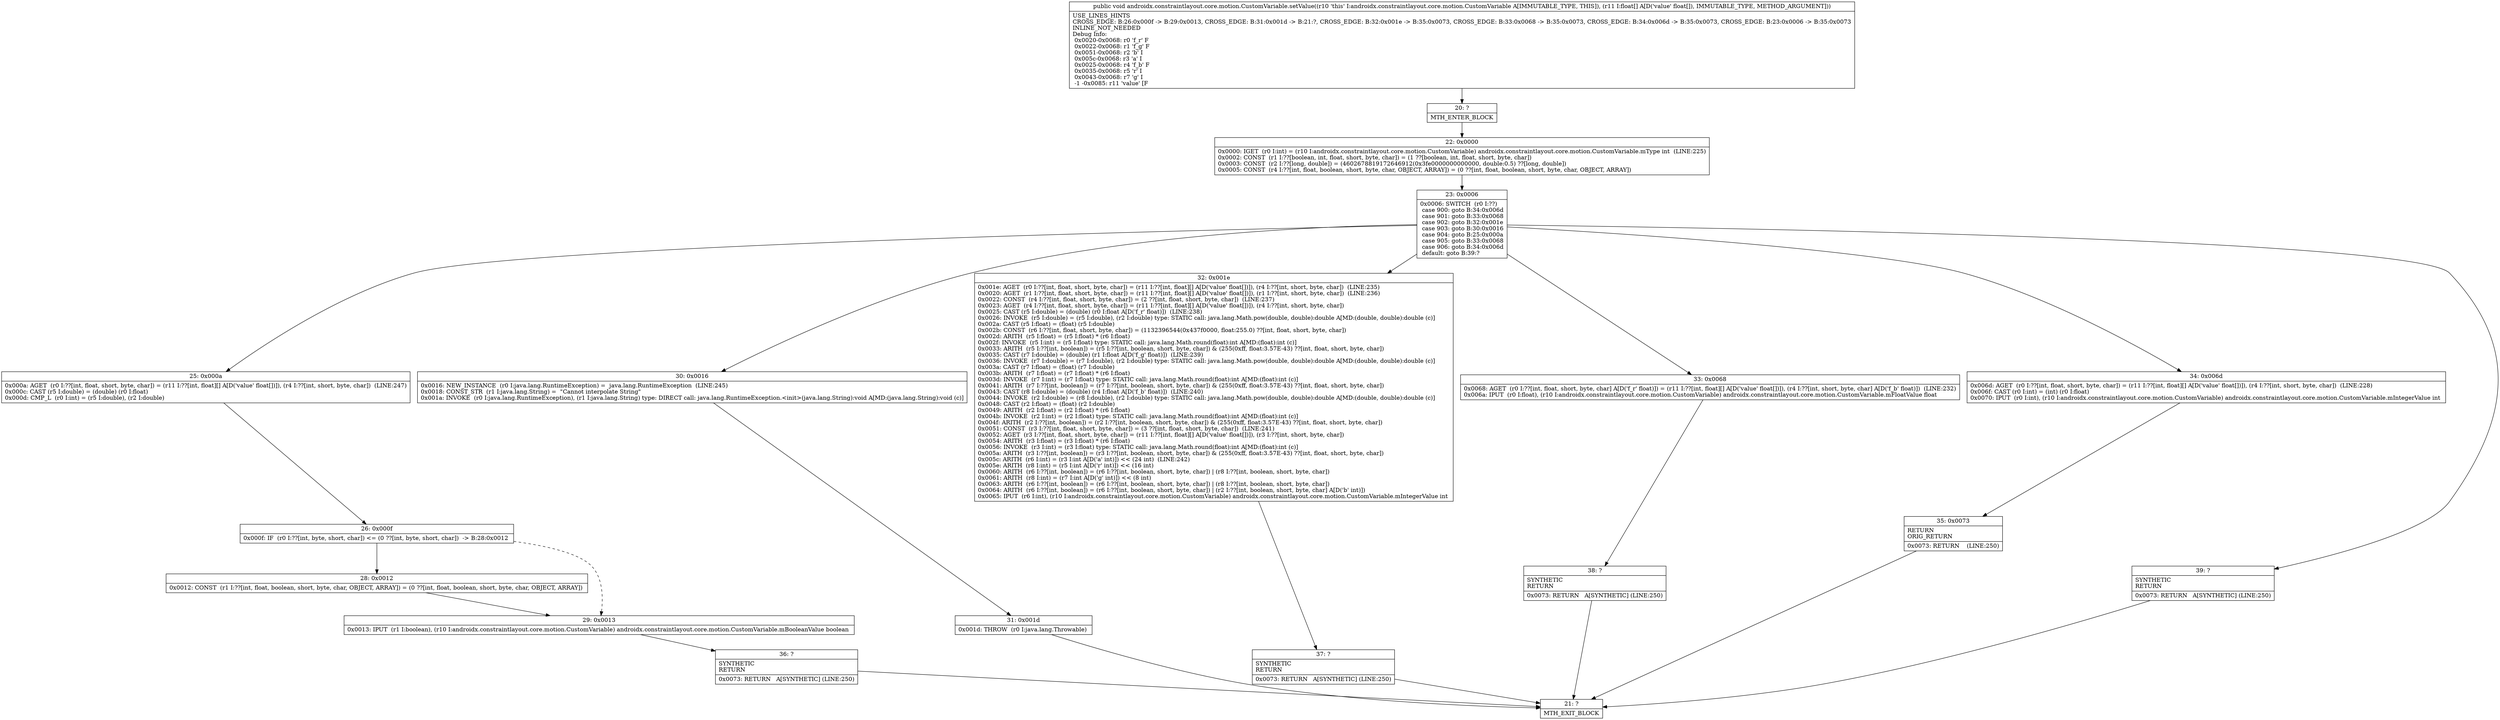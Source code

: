 digraph "CFG forandroidx.constraintlayout.core.motion.CustomVariable.setValue([F)V" {
Node_20 [shape=record,label="{20\:\ ?|MTH_ENTER_BLOCK\l}"];
Node_22 [shape=record,label="{22\:\ 0x0000|0x0000: IGET  (r0 I:int) = (r10 I:androidx.constraintlayout.core.motion.CustomVariable) androidx.constraintlayout.core.motion.CustomVariable.mType int  (LINE:225)\l0x0002: CONST  (r1 I:??[boolean, int, float, short, byte, char]) = (1 ??[boolean, int, float, short, byte, char]) \l0x0003: CONST  (r2 I:??[long, double]) = (4602678819172646912(0x3fe0000000000000, double:0.5) ??[long, double]) \l0x0005: CONST  (r4 I:??[int, float, boolean, short, byte, char, OBJECT, ARRAY]) = (0 ??[int, float, boolean, short, byte, char, OBJECT, ARRAY]) \l}"];
Node_23 [shape=record,label="{23\:\ 0x0006|0x0006: SWITCH  (r0 I:??)\l case 900: goto B:34:0x006d\l case 901: goto B:33:0x0068\l case 902: goto B:32:0x001e\l case 903: goto B:30:0x0016\l case 904: goto B:25:0x000a\l case 905: goto B:33:0x0068\l case 906: goto B:34:0x006d\l default: goto B:39:? \l}"];
Node_25 [shape=record,label="{25\:\ 0x000a|0x000a: AGET  (r0 I:??[int, float, short, byte, char]) = (r11 I:??[int, float][] A[D('value' float[])]), (r4 I:??[int, short, byte, char])  (LINE:247)\l0x000c: CAST (r5 I:double) = (double) (r0 I:float) \l0x000d: CMP_L  (r0 I:int) = (r5 I:double), (r2 I:double) \l}"];
Node_26 [shape=record,label="{26\:\ 0x000f|0x000f: IF  (r0 I:??[int, byte, short, char]) \<= (0 ??[int, byte, short, char])  \-\> B:28:0x0012 \l}"];
Node_28 [shape=record,label="{28\:\ 0x0012|0x0012: CONST  (r1 I:??[int, float, boolean, short, byte, char, OBJECT, ARRAY]) = (0 ??[int, float, boolean, short, byte, char, OBJECT, ARRAY]) \l}"];
Node_29 [shape=record,label="{29\:\ 0x0013|0x0013: IPUT  (r1 I:boolean), (r10 I:androidx.constraintlayout.core.motion.CustomVariable) androidx.constraintlayout.core.motion.CustomVariable.mBooleanValue boolean \l}"];
Node_36 [shape=record,label="{36\:\ ?|SYNTHETIC\lRETURN\l|0x0073: RETURN   A[SYNTHETIC] (LINE:250)\l}"];
Node_21 [shape=record,label="{21\:\ ?|MTH_EXIT_BLOCK\l}"];
Node_30 [shape=record,label="{30\:\ 0x0016|0x0016: NEW_INSTANCE  (r0 I:java.lang.RuntimeException) =  java.lang.RuntimeException  (LINE:245)\l0x0018: CONST_STR  (r1 I:java.lang.String) =  \"Cannot interpolate String\" \l0x001a: INVOKE  (r0 I:java.lang.RuntimeException), (r1 I:java.lang.String) type: DIRECT call: java.lang.RuntimeException.\<init\>(java.lang.String):void A[MD:(java.lang.String):void (c)]\l}"];
Node_31 [shape=record,label="{31\:\ 0x001d|0x001d: THROW  (r0 I:java.lang.Throwable) \l}"];
Node_32 [shape=record,label="{32\:\ 0x001e|0x001e: AGET  (r0 I:??[int, float, short, byte, char]) = (r11 I:??[int, float][] A[D('value' float[])]), (r4 I:??[int, short, byte, char])  (LINE:235)\l0x0020: AGET  (r1 I:??[int, float, short, byte, char]) = (r11 I:??[int, float][] A[D('value' float[])]), (r1 I:??[int, short, byte, char])  (LINE:236)\l0x0022: CONST  (r4 I:??[int, float, short, byte, char]) = (2 ??[int, float, short, byte, char])  (LINE:237)\l0x0023: AGET  (r4 I:??[int, float, short, byte, char]) = (r11 I:??[int, float][] A[D('value' float[])]), (r4 I:??[int, short, byte, char]) \l0x0025: CAST (r5 I:double) = (double) (r0 I:float A[D('f_r' float)])  (LINE:238)\l0x0026: INVOKE  (r5 I:double) = (r5 I:double), (r2 I:double) type: STATIC call: java.lang.Math.pow(double, double):double A[MD:(double, double):double (c)]\l0x002a: CAST (r5 I:float) = (float) (r5 I:double) \l0x002b: CONST  (r6 I:??[int, float, short, byte, char]) = (1132396544(0x437f0000, float:255.0) ??[int, float, short, byte, char]) \l0x002d: ARITH  (r5 I:float) = (r5 I:float) * (r6 I:float) \l0x002f: INVOKE  (r5 I:int) = (r5 I:float) type: STATIC call: java.lang.Math.round(float):int A[MD:(float):int (c)]\l0x0033: ARITH  (r5 I:??[int, boolean]) = (r5 I:??[int, boolean, short, byte, char]) & (255(0xff, float:3.57E\-43) ??[int, float, short, byte, char]) \l0x0035: CAST (r7 I:double) = (double) (r1 I:float A[D('f_g' float)])  (LINE:239)\l0x0036: INVOKE  (r7 I:double) = (r7 I:double), (r2 I:double) type: STATIC call: java.lang.Math.pow(double, double):double A[MD:(double, double):double (c)]\l0x003a: CAST (r7 I:float) = (float) (r7 I:double) \l0x003b: ARITH  (r7 I:float) = (r7 I:float) * (r6 I:float) \l0x003d: INVOKE  (r7 I:int) = (r7 I:float) type: STATIC call: java.lang.Math.round(float):int A[MD:(float):int (c)]\l0x0041: ARITH  (r7 I:??[int, boolean]) = (r7 I:??[int, boolean, short, byte, char]) & (255(0xff, float:3.57E\-43) ??[int, float, short, byte, char]) \l0x0043: CAST (r8 I:double) = (double) (r4 I:float A[D('f_b' float)])  (LINE:240)\l0x0044: INVOKE  (r2 I:double) = (r8 I:double), (r2 I:double) type: STATIC call: java.lang.Math.pow(double, double):double A[MD:(double, double):double (c)]\l0x0048: CAST (r2 I:float) = (float) (r2 I:double) \l0x0049: ARITH  (r2 I:float) = (r2 I:float) * (r6 I:float) \l0x004b: INVOKE  (r2 I:int) = (r2 I:float) type: STATIC call: java.lang.Math.round(float):int A[MD:(float):int (c)]\l0x004f: ARITH  (r2 I:??[int, boolean]) = (r2 I:??[int, boolean, short, byte, char]) & (255(0xff, float:3.57E\-43) ??[int, float, short, byte, char]) \l0x0051: CONST  (r3 I:??[int, float, short, byte, char]) = (3 ??[int, float, short, byte, char])  (LINE:241)\l0x0052: AGET  (r3 I:??[int, float, short, byte, char]) = (r11 I:??[int, float][] A[D('value' float[])]), (r3 I:??[int, short, byte, char]) \l0x0054: ARITH  (r3 I:float) = (r3 I:float) * (r6 I:float) \l0x0056: INVOKE  (r3 I:int) = (r3 I:float) type: STATIC call: java.lang.Math.round(float):int A[MD:(float):int (c)]\l0x005a: ARITH  (r3 I:??[int, boolean]) = (r3 I:??[int, boolean, short, byte, char]) & (255(0xff, float:3.57E\-43) ??[int, float, short, byte, char]) \l0x005c: ARITH  (r6 I:int) = (r3 I:int A[D('a' int)]) \<\< (24 int)  (LINE:242)\l0x005e: ARITH  (r8 I:int) = (r5 I:int A[D('r' int)]) \<\< (16 int) \l0x0060: ARITH  (r6 I:??[int, boolean]) = (r6 I:??[int, boolean, short, byte, char]) \| (r8 I:??[int, boolean, short, byte, char]) \l0x0061: ARITH  (r8 I:int) = (r7 I:int A[D('g' int)]) \<\< (8 int) \l0x0063: ARITH  (r6 I:??[int, boolean]) = (r6 I:??[int, boolean, short, byte, char]) \| (r8 I:??[int, boolean, short, byte, char]) \l0x0064: ARITH  (r6 I:??[int, boolean]) = (r6 I:??[int, boolean, short, byte, char]) \| (r2 I:??[int, boolean, short, byte, char] A[D('b' int)]) \l0x0065: IPUT  (r6 I:int), (r10 I:androidx.constraintlayout.core.motion.CustomVariable) androidx.constraintlayout.core.motion.CustomVariable.mIntegerValue int \l}"];
Node_37 [shape=record,label="{37\:\ ?|SYNTHETIC\lRETURN\l|0x0073: RETURN   A[SYNTHETIC] (LINE:250)\l}"];
Node_33 [shape=record,label="{33\:\ 0x0068|0x0068: AGET  (r0 I:??[int, float, short, byte, char] A[D('f_r' float)]) = (r11 I:??[int, float][] A[D('value' float[])]), (r4 I:??[int, short, byte, char] A[D('f_b' float)])  (LINE:232)\l0x006a: IPUT  (r0 I:float), (r10 I:androidx.constraintlayout.core.motion.CustomVariable) androidx.constraintlayout.core.motion.CustomVariable.mFloatValue float \l}"];
Node_38 [shape=record,label="{38\:\ ?|SYNTHETIC\lRETURN\l|0x0073: RETURN   A[SYNTHETIC] (LINE:250)\l}"];
Node_34 [shape=record,label="{34\:\ 0x006d|0x006d: AGET  (r0 I:??[int, float, short, byte, char]) = (r11 I:??[int, float][] A[D('value' float[])]), (r4 I:??[int, short, byte, char])  (LINE:228)\l0x006f: CAST (r0 I:int) = (int) (r0 I:float) \l0x0070: IPUT  (r0 I:int), (r10 I:androidx.constraintlayout.core.motion.CustomVariable) androidx.constraintlayout.core.motion.CustomVariable.mIntegerValue int \l}"];
Node_35 [shape=record,label="{35\:\ 0x0073|RETURN\lORIG_RETURN\l|0x0073: RETURN    (LINE:250)\l}"];
Node_39 [shape=record,label="{39\:\ ?|SYNTHETIC\lRETURN\l|0x0073: RETURN   A[SYNTHETIC] (LINE:250)\l}"];
MethodNode[shape=record,label="{public void androidx.constraintlayout.core.motion.CustomVariable.setValue((r10 'this' I:androidx.constraintlayout.core.motion.CustomVariable A[IMMUTABLE_TYPE, THIS]), (r11 I:float[] A[D('value' float[]), IMMUTABLE_TYPE, METHOD_ARGUMENT]))  | USE_LINES_HINTS\lCROSS_EDGE: B:26:0x000f \-\> B:29:0x0013, CROSS_EDGE: B:31:0x001d \-\> B:21:?, CROSS_EDGE: B:32:0x001e \-\> B:35:0x0073, CROSS_EDGE: B:33:0x0068 \-\> B:35:0x0073, CROSS_EDGE: B:34:0x006d \-\> B:35:0x0073, CROSS_EDGE: B:23:0x0006 \-\> B:35:0x0073\lINLINE_NOT_NEEDED\lDebug Info:\l  0x0020\-0x0068: r0 'f_r' F\l  0x0022\-0x0068: r1 'f_g' F\l  0x0051\-0x0068: r2 'b' I\l  0x005c\-0x0068: r3 'a' I\l  0x0025\-0x0068: r4 'f_b' F\l  0x0035\-0x0068: r5 'r' I\l  0x0043\-0x0068: r7 'g' I\l  \-1 \-0x0085: r11 'value' [F\l}"];
MethodNode -> Node_20;Node_20 -> Node_22;
Node_22 -> Node_23;
Node_23 -> Node_25;
Node_23 -> Node_30;
Node_23 -> Node_32;
Node_23 -> Node_33;
Node_23 -> Node_34;
Node_23 -> Node_39;
Node_25 -> Node_26;
Node_26 -> Node_28;
Node_26 -> Node_29[style=dashed];
Node_28 -> Node_29;
Node_29 -> Node_36;
Node_36 -> Node_21;
Node_30 -> Node_31;
Node_31 -> Node_21;
Node_32 -> Node_37;
Node_37 -> Node_21;
Node_33 -> Node_38;
Node_38 -> Node_21;
Node_34 -> Node_35;
Node_35 -> Node_21;
Node_39 -> Node_21;
}

